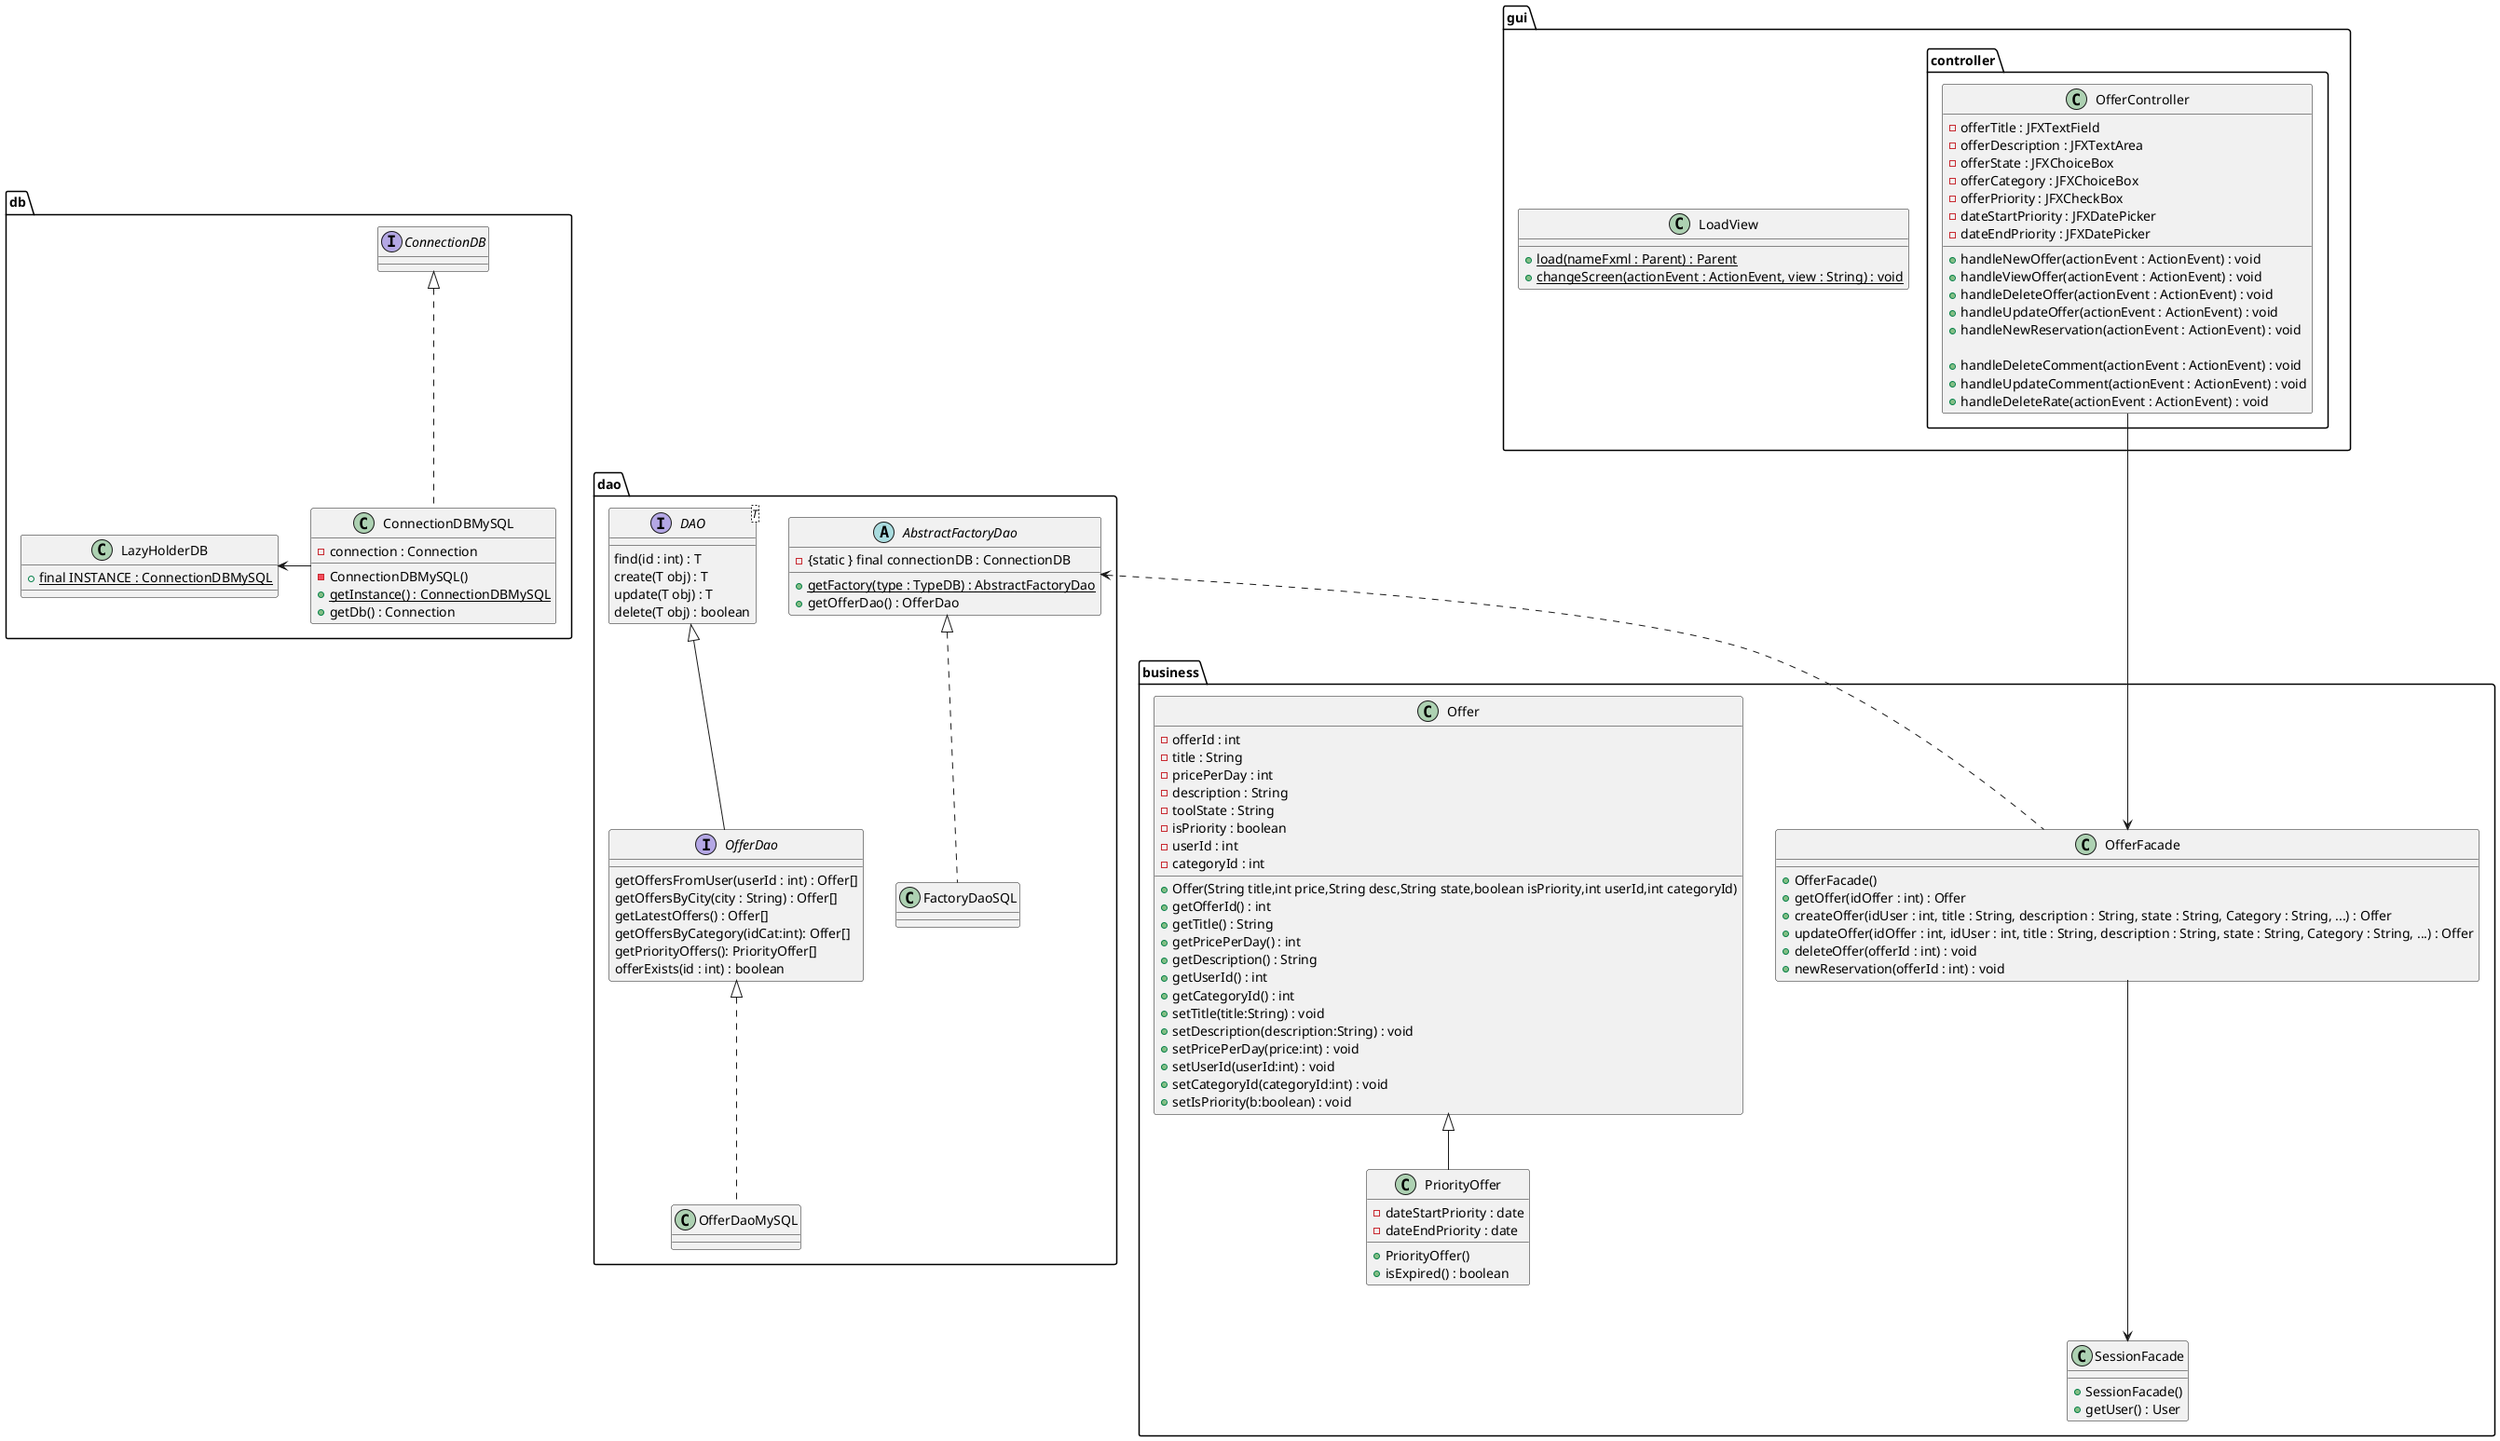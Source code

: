 @startuml

package dao {


    interface OfferDao{
        getOffersFromUser(userId : int) : Offer[]
        getOffersByCity(city : String) : Offer[]
        getLatestOffers() : Offer[]
        getOffersByCategory(idCat:int): Offer[]
        getPriorityOffers(): PriorityOffer[]
        offerExists(id : int) : boolean
    }
    class OfferDaoMySQL
    FactoryDaoSQL .up.|> AbstractFactoryDao
    OfferDaoMySQL .up.|> OfferDao


    interface DAO<T>{
        find(id : int) : T
        create(T obj) : T
        update(T obj) : T
        delete(T obj) : boolean
    }

    abstract AbstractFactoryDao{
        - {static } final connectionDB : ConnectionDB
        + {static} getFactory(type : TypeDB) : AbstractFactoryDao
        + getOfferDao() : OfferDao
    }

    class FactoryDaoSQL{
    }


    DAO <|-- OfferDao
}
package db{
    class ConnectionDBMySQL{
        - connection : Connection
        - ConnectionDBMySQL()
        + {static} getInstance() : ConnectionDBMySQL
        + getDb() : Connection
    }

    class LazyHolderDB{
        + {static} final INSTANCE : ConnectionDBMySQL
    }
    interface ConnectionDB
    ConnectionDBMySQL -Left-> LazyHolderDB
    ConnectionDBMySQL .up.|> ConnectionDB

}
package business{
    class SessionFacade{
        + SessionFacade()
        + getUser() : User
    }

    class Offer{
        -offerId : int
        -title : String
        -pricePerDay : int
        -description : String
        -toolState : String
        -isPriority : boolean
        -userId : int
        -categoryId : int
        + Offer(String title,int price,String desc,String state,boolean isPriority,int userId,int categoryId)
        + getOfferId() : int
        + getTitle() : String
        + getPricePerDay() : int
        + getDescription() : String
        + getUserId() : int
        + getCategoryId() : int
        + setTitle(title:String) : void
        + setDescription(description:String) : void
        + setPricePerDay(price:int) : void
        + setUserId(userId:int) : void
        + setCategoryId(categoryId:int) : void
        + setIsPriority(b:boolean) : void
    }

    class PriorityOffer{
        -dateStartPriority : date
        -dateEndPriority : date
        +PriorityOffer()
        +isExpired() : boolean
    }
    class OfferFacade{
        + OfferFacade()
        + getOffer(idOffer : int) : Offer
        + createOffer(idUser : int, title : String, description : String, state : String, Category : String, ...) : Offer
        + updateOffer(idOffer : int, idUser : int, title : String, description : String, state : String, Category : String, ...) : Offer
        + deleteOffer(offerId : int) : void
        + newReservation(offerId : int) : void
    }

        Offer <|-- PriorityOffer


}

package gui{

    class LoadView{
        + {static} load(nameFxml : Parent) : Parent
        + {static} changeScreen(actionEvent : ActionEvent, view : String) : void
    }

    package controller{
        class OfferController{
            -offerTitle : JFXTextField
            -offerDescription : JFXTextArea
            -offerState : JFXChoiceBox
            -offerCategory : JFXChoiceBox
            -offerPriority : JFXCheckBox
            -dateStartPriority : JFXDatePicker
            -dateEndPriority : JFXDatePicker
            + handleNewOffer(actionEvent : ActionEvent) : void
            + handleViewOffer(actionEvent : ActionEvent) : void
            + handleDeleteOffer(actionEvent : ActionEvent) : void
            + handleUpdateOffer(actionEvent : ActionEvent) : void
            + handleNewReservation(actionEvent : ActionEvent) : void

            + handleDeleteComment(actionEvent : ActionEvent) : void
            + handleUpdateComment(actionEvent : ActionEvent) : void
            + handleDeleteRate(actionEvent : ActionEvent) : void

        }

    }
}
OfferFacade <--Up- OfferController
SessionFacade <--Up- OfferFacade
OfferFacade .Up.> AbstractFactoryDao



@enduml